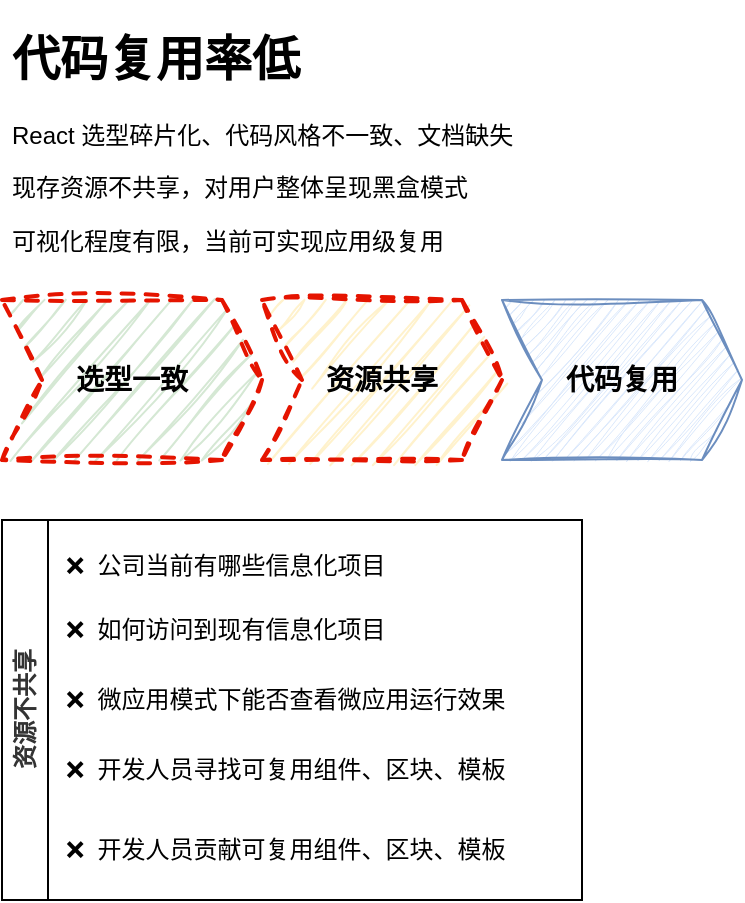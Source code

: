 <mxfile version="23.1.5" type="github">
  <diagram name="第 1 页" id="CUIfbz3CLsCVGXmxVW59">
    <mxGraphModel dx="1434" dy="758" grid="1" gridSize="10" guides="1" tooltips="1" connect="1" arrows="1" fold="1" page="1" pageScale="1" pageWidth="827" pageHeight="1169" math="0" shadow="0">
      <root>
        <mxCell id="0" />
        <mxCell id="1" parent="0" />
        <mxCell id="Z0QwcIs4Sw965_IRnIzo-2" value="&lt;h1&gt;代码复用率低&lt;/h1&gt;&lt;p&gt;React 选型碎片化、代码风格不一致、文档缺失&lt;/p&gt;&lt;p&gt;现存资源不共享，对用户整体呈现黑盒模式&lt;/p&gt;&lt;p&gt;可视化程度有限，当前可实现应用级复用&lt;/p&gt;" style="text;html=1;spacing=5;spacingTop=-20;whiteSpace=wrap;overflow=hidden;rounded=0;sketch=1;curveFitting=1;jiggle=2;shadow=0;" vertex="1" parent="1">
          <mxGeometry x="70" y="40" width="260" height="130" as="geometry" />
        </mxCell>
        <mxCell id="Z0QwcIs4Sw965_IRnIzo-3" value="选型一致" style="shape=step;perimeter=stepPerimeter;whiteSpace=wrap;html=1;fixedSize=1;fillColor=#d5e8d4;strokeColor=#E51400;fontStyle=1;fontSize=14;rounded=0;sketch=1;curveFitting=1;jiggle=2;shadow=0;dashed=1;strokeWidth=2;" vertex="1" parent="1">
          <mxGeometry x="70" y="180" width="130" height="80" as="geometry" />
        </mxCell>
        <mxCell id="Z0QwcIs4Sw965_IRnIzo-4" value="资源共享" style="shape=step;perimeter=stepPerimeter;whiteSpace=wrap;html=1;fixedSize=1;fillColor=#fff2cc;strokeColor=#E51400;fontStyle=1;fontSize=14;rounded=0;sketch=1;curveFitting=1;jiggle=2;shadow=0;dashed=1;strokeWidth=2;" vertex="1" parent="1">
          <mxGeometry x="200" y="180" width="120" height="80" as="geometry" />
        </mxCell>
        <mxCell id="Z0QwcIs4Sw965_IRnIzo-5" value="代码复用" style="shape=step;perimeter=stepPerimeter;whiteSpace=wrap;html=1;fixedSize=1;fillColor=#dae8fc;strokeColor=#6c8ebf;fontStyle=1;fontSize=14;rounded=0;sketch=1;curveFitting=1;jiggle=2;shadow=0;" vertex="1" parent="1">
          <mxGeometry x="320" y="180" width="120" height="80" as="geometry" />
        </mxCell>
        <mxCell id="Z0QwcIs4Sw965_IRnIzo-6" value="&lt;font color=&quot;#333333&quot;&gt;资源不共享&lt;/font&gt;" style="swimlane;horizontal=0;whiteSpace=wrap;html=1;" vertex="1" parent="1">
          <mxGeometry x="70" y="290" width="290" height="190" as="geometry" />
        </mxCell>
        <mxCell id="Z0QwcIs4Sw965_IRnIzo-7" value="❌&amp;nbsp; 公司当前有哪些信息化项目" style="text;html=1;align=left;verticalAlign=middle;resizable=0;points=[];autosize=1;strokeColor=none;fillColor=none;" vertex="1" parent="Z0QwcIs4Sw965_IRnIzo-6">
          <mxGeometry x="30" y="8" width="190" height="30" as="geometry" />
        </mxCell>
        <mxCell id="Z0QwcIs4Sw965_IRnIzo-9" value="❌&amp;nbsp; 如何访问到现有信息化项目" style="text;html=1;align=left;verticalAlign=middle;resizable=0;points=[];autosize=1;strokeColor=none;fillColor=none;" vertex="1" parent="Z0QwcIs4Sw965_IRnIzo-6">
          <mxGeometry x="30" y="40" width="190" height="30" as="geometry" />
        </mxCell>
        <mxCell id="Z0QwcIs4Sw965_IRnIzo-10" value="❌&amp;nbsp; 微应用模式下能否查看微应用运行效果" style="text;html=1;align=left;verticalAlign=middle;resizable=0;points=[];autosize=1;strokeColor=none;fillColor=none;" vertex="1" parent="Z0QwcIs4Sw965_IRnIzo-6">
          <mxGeometry x="30" y="75" width="250" height="30" as="geometry" />
        </mxCell>
        <mxCell id="Z0QwcIs4Sw965_IRnIzo-11" value="❌&amp;nbsp; 开发人员寻找可复用组件、区块、模板" style="text;html=1;align=left;verticalAlign=middle;resizable=0;points=[];autosize=1;strokeColor=none;fillColor=none;" vertex="1" parent="Z0QwcIs4Sw965_IRnIzo-6">
          <mxGeometry x="30" y="110" width="250" height="30" as="geometry" />
        </mxCell>
        <mxCell id="Z0QwcIs4Sw965_IRnIzo-12" value="❌&amp;nbsp; 开发人员贡献可复用组件、区块、模板" style="text;html=1;align=left;verticalAlign=middle;resizable=0;points=[];autosize=1;strokeColor=none;fillColor=none;" vertex="1" parent="Z0QwcIs4Sw965_IRnIzo-6">
          <mxGeometry x="30" y="150" width="250" height="30" as="geometry" />
        </mxCell>
      </root>
    </mxGraphModel>
  </diagram>
</mxfile>
